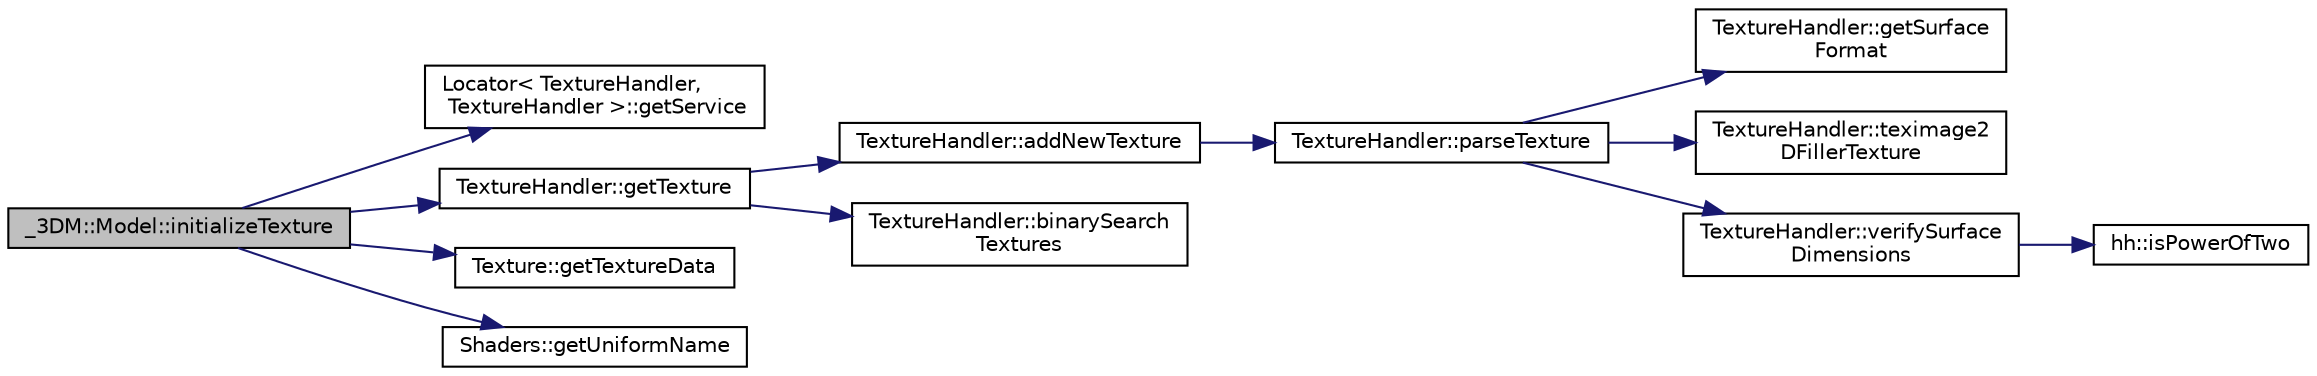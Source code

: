 digraph "_3DM::Model::initializeTexture"
{
 // INTERACTIVE_SVG=YES
 // LATEX_PDF_SIZE
  edge [fontname="Helvetica",fontsize="10",labelfontname="Helvetica",labelfontsize="10"];
  node [fontname="Helvetica",fontsize="10",shape=record];
  rankdir="LR";
  Node1 [label="_3DM::Model::initializeTexture",height=0.2,width=0.4,color="black", fillcolor="grey75", style="filled", fontcolor="black",tooltip=" "];
  Node1 -> Node2 [color="midnightblue",fontsize="10",style="solid",fontname="Helvetica"];
  Node2 [label="Locator\< TextureHandler,\l TextureHandler \>::getService",height=0.2,width=0.4,color="black", fillcolor="white", style="filled",URL="$d2/d23/class_locator.html#a310ebd51e96b6341e25471b651afaf34",tooltip=" "];
  Node1 -> Node3 [color="midnightblue",fontsize="10",style="solid",fontname="Helvetica"];
  Node3 [label="TextureHandler::getTexture",height=0.2,width=0.4,color="black", fillcolor="white", style="filled",URL="$d7/d13/class_texture_handler.html#a85fb7e3ae43c7a58a288e7285b9e58bf",tooltip=" "];
  Node3 -> Node4 [color="midnightblue",fontsize="10",style="solid",fontname="Helvetica"];
  Node4 [label="TextureHandler::addNewTexture",height=0.2,width=0.4,color="black", fillcolor="white", style="filled",URL="$d7/d13/class_texture_handler.html#a7b2135a42ef0d0d83fcfe8cf8d61828e",tooltip=" "];
  Node4 -> Node5 [color="midnightblue",fontsize="10",style="solid",fontname="Helvetica"];
  Node5 [label="TextureHandler::parseTexture",height=0.2,width=0.4,color="black", fillcolor="white", style="filled",URL="$d7/d13/class_texture_handler.html#a11178629a8ef637496caabd5ddbae66d",tooltip=" "];
  Node5 -> Node6 [color="midnightblue",fontsize="10",style="solid",fontname="Helvetica"];
  Node6 [label="TextureHandler::getSurface\lFormat",height=0.2,width=0.4,color="black", fillcolor="white", style="filled",URL="$d7/d13/class_texture_handler.html#ac16e35d1c6ff692b412cec898f0eae42",tooltip=" "];
  Node5 -> Node7 [color="midnightblue",fontsize="10",style="solid",fontname="Helvetica"];
  Node7 [label="TextureHandler::teximage2\lDFillerTexture",height=0.2,width=0.4,color="black", fillcolor="white", style="filled",URL="$d7/d13/class_texture_handler.html#a49d75156d87a0d0666693dbae6a6c5a4",tooltip=" "];
  Node5 -> Node8 [color="midnightblue",fontsize="10",style="solid",fontname="Helvetica"];
  Node8 [label="TextureHandler::verifySurface\lDimensions",height=0.2,width=0.4,color="black", fillcolor="white", style="filled",URL="$d7/d13/class_texture_handler.html#a6420e706aa78904c657f5f95165ec207",tooltip=" "];
  Node8 -> Node9 [color="midnightblue",fontsize="10",style="solid",fontname="Helvetica"];
  Node9 [label="hh::isPowerOfTwo",height=0.2,width=0.4,color="black", fillcolor="white", style="filled",URL="$d7/dd1/namespacehh.html#ac873cd925e3e7e68b6975dac4182baa7",tooltip=" "];
  Node3 -> Node10 [color="midnightblue",fontsize="10",style="solid",fontname="Helvetica"];
  Node10 [label="TextureHandler::binarySearch\lTextures",height=0.2,width=0.4,color="black", fillcolor="white", style="filled",URL="$d7/d13/class_texture_handler.html#a3a76dad8ed61e8776536fd2cb59bab10",tooltip=" "];
  Node1 -> Node11 [color="midnightblue",fontsize="10",style="solid",fontname="Helvetica"];
  Node11 [label="Texture::getTextureData",height=0.2,width=0.4,color="black", fillcolor="white", style="filled",URL="$d2/d7f/class_texture.html#a922a73acbaee522dd96d971b630da0fa",tooltip=" "];
  Node1 -> Node12 [color="midnightblue",fontsize="10",style="solid",fontname="Helvetica"];
  Node12 [label="Shaders::getUniformName",height=0.2,width=0.4,color="black", fillcolor="white", style="filled",URL="$d7/da2/namespace_shaders.html#a25a80e81a8051ed31ecab4ed167b0be8",tooltip=" "];
}
